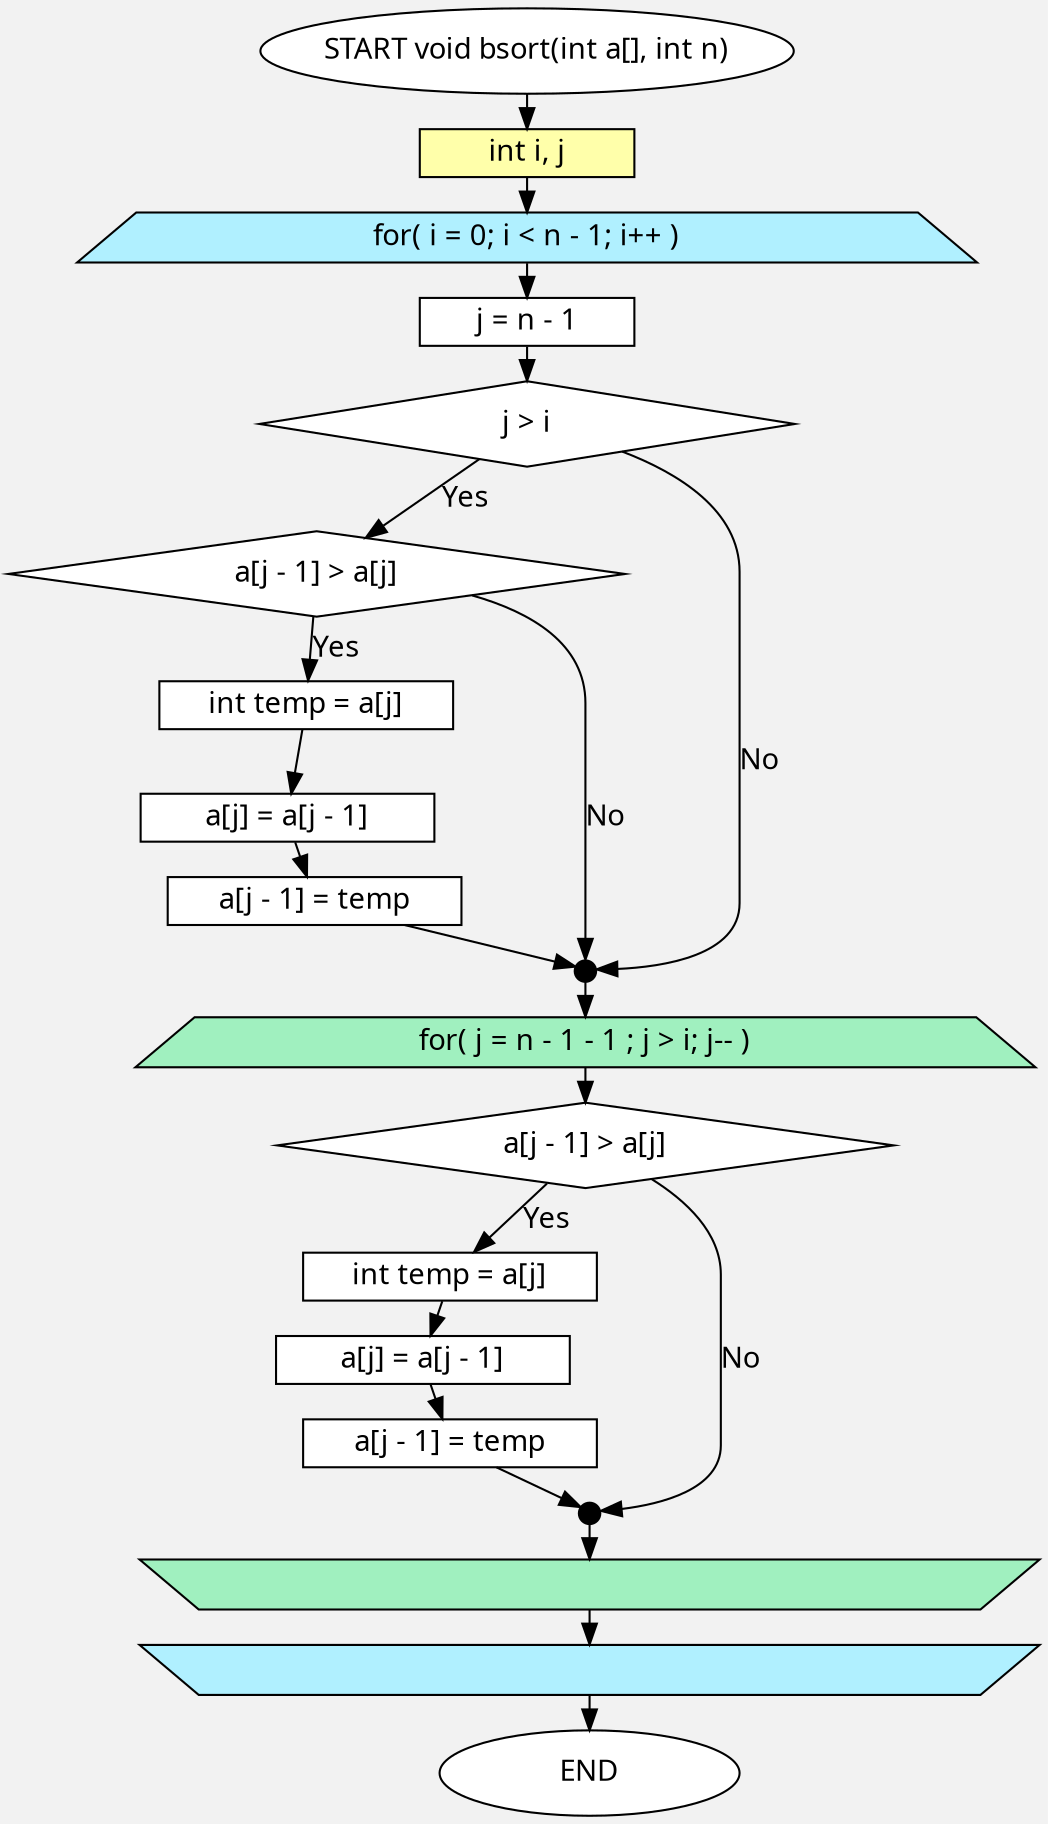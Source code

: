 digraph graph_name {
	ranksep=0.03;
    graph [compound=true, fontname = "Meiryo UI", style="invis" margin=0, nodesep  = 0.5];
	rank="same"
    node [fontname = "Meiryo UI"];
    edge [fontname = "Meiryo UI"];
    bgcolor = "#F2F2F2";
	

	1 [label= "START void bsort(int a[], int n)"shape= box, shape = ellipse  ,style= "solid,filled" fillcolor= "#FFFFFF",color="#000000", width= 3.55714285714286,height= 0.571428571428571];
	2 [label= "int i, j"shape= box, shape = box ,style= "solid,filled" fillcolor= "#FFFFAA",color="#000000", width= 1.42857142857143,height= 0.285714285714286];
	3 [label= "for( i = 0; i < n - 1; i++ )"shape= box, shape = polygon,distortion=-.1 ,style= "solid,filled" fillcolor= "#B0F0FF",color="#000000", width= 6,height= 0.333333333333333,fixedsize = true];
	4 [label= "j = n - 1"shape= box, shape = box ,style= "solid,filled" fillcolor= "#FFFFFF",color="#000000", width= 1.42857142857143,height= 0.285714285714286];
	5 [label= "j > i"shape= box, shape = diamond ,style= "solid,filled" fillcolor= "#FFFFFF",color="#000000", width= 3.57142857142857,height= 0.571428571428571];
	6 [label= "a[j - 1] > a[j]"shape= box, shape = diamond ,style= "solid,filled" fillcolor= "#FFFFFF",color="#000000", width= 4.10714285714286,height= 0.571428571428571];
	7 [label= "int temp = a[j]"shape= box, shape = box ,style= "solid,filled" fillcolor= "#FFFFFF",color="#000000", width= 1.96428571428571,height= 0.285714285714286];
	8 [label= "a[j] = a[j - 1]"shape= box, shape = box ,style= "solid,filled" fillcolor= "#FFFFFF",color="#000000", width= 1.96428571428571,height= 0.285714285714286];
	9 [label= "a[j - 1] = temp"shape= box, shape = box ,style= "solid,filled" fillcolor= "#FFFFFF",color="#000000", width= 1.96428571428571,height= 0.285714285714286];
	10 [label= ""shape= box, shape = point ,style= "solid,filled" fillcolor= "#000000",color="#000000", width= 0.142857142857143,height= 0.142857142857143];
	18 [label= "for( j = n - 1 - 1 ; j > i; j-- )"shape= box, shape = polygon,distortion=-.1 ,style= "solid,filled" fillcolor= "#A0F0BF",color="#000000", width= 6,height= 0.333333333333333,fixedsize = true];
	11 [label= "a[j - 1] > a[j]"shape= box, shape = diamond ,style= "solid,filled" fillcolor= "#FFFFFF",color="#000000", width= 4.10714285714286,height= 0.571428571428571];
	12 [label= "int temp = a[j]"shape= box, shape = box ,style= "solid,filled" fillcolor= "#FFFFFF",color="#000000", width= 1.96428571428571,height= 0.285714285714286];
	13 [label= "a[j] = a[j - 1]"shape= box, shape = box ,style= "solid,filled" fillcolor= "#FFFFFF",color="#000000", width= 1.96428571428571,height= 0.285714285714286];
	14 [label= "a[j - 1] = temp"shape= box, shape = box ,style= "solid,filled" fillcolor= "#FFFFFF",color="#000000", width= 1.96428571428571,height= 0.285714285714286];
	15 [label= ""shape= box, shape = point ,style= "solid,filled" fillcolor= "#000000",color="#000000", width= 0.142857142857143,height= 0.142857142857143];
	19 [label= ""shape= box, shape = polygon,distortion=.1 ,style= "solid,filled" fillcolor= "#A0F0BF",color="#000000", width= 6,height= 0.333333333333333,fixedsize = true];
	16 [label= ""shape= box, shape = polygon,distortion=.1 ,style= "solid,filled" fillcolor= "#B0F0FF",color="#000000", width= 6,height= 0.333333333333333,fixedsize = true];
	17 [label= "END"shape= box, shape = ellipse  ,style= "solid,filled" fillcolor= "#FFFFFF",color="#000000", width= 2,height= 0.571428571428571];

 1 -> 2 [ label = "",arrowhead  = normal,color = "#000000"];
 2 -> 3 [ label = "",arrowhead  = normal,color = "#000000"];
 3 -> 4 [ label = "",arrowhead  = normal,color = "#000000"];
 4 -> 5 [ label = "",arrowhead  = normal,color = "#000000"];
 5 -> 6 [ label = "Yes",arrowhead  = normal,color = "#000000"];
 5 -> 10 [ label = "No",arrowhead  = normal,color = "#000000"];
 6 -> 7 [ label = "Yes",arrowhead  = normal,color = "#000000"];
 6 -> 10 [ label = "No",arrowhead  = normal,color = "#000000"];
 7 -> 8 [ label = "",arrowhead  = normal,color = "#000000"];
 8 -> 9 [ label = "",arrowhead  = normal,color = "#000000"];
 9 -> 10 [ label = "",arrowhead  = normal,color = "#000000"];
 10 -> 18 [ label = "",arrowhead  = normal,color = "#000000"];
 18 -> 11 [ label = "",arrowhead  = normal,color = "#000000"];
 11 -> 12 [ label = "Yes",arrowhead  = normal,color = "#000000"];
 11 -> 15 [ label = "No",arrowhead  = normal,color = "#000000"];
 12 -> 13 [ label = "",arrowhead  = normal,color = "#000000"];
 13 -> 14 [ label = "",arrowhead  = normal,color = "#000000"];
 14 -> 15 [ label = "",arrowhead  = normal,color = "#000000"];
 15 -> 19 [ label = "",arrowhead  = normal,color = "#000000"];
 19 -> 16 [ label = "",arrowhead  = normal,color = "#000000"];
 16 -> 17 [ label = "",arrowhead  = normal,color = "#000000"];
}